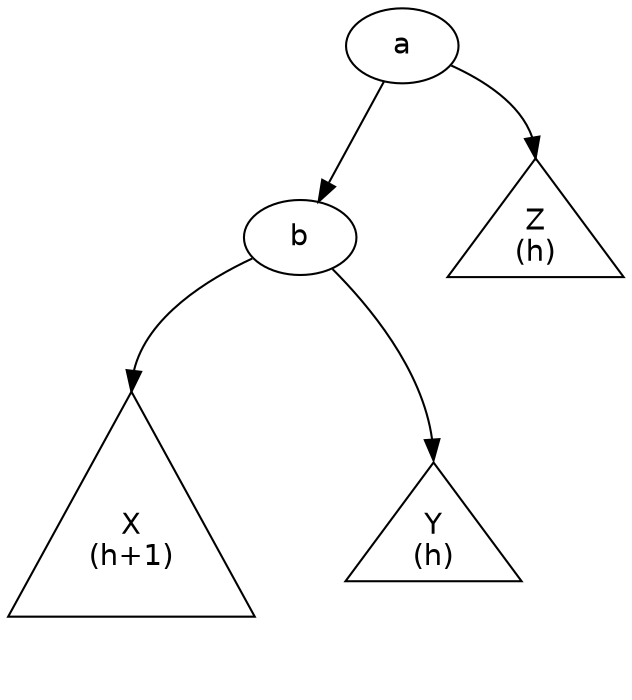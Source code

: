 digraph G {
	graph [fontname = "Helvetica"];
	node [fontname = "Helvetica"];
	edge [fontname = "Helvetica"];

	X [shape=triangle,label="X\n(h+1)",height=2];
	Y [shape=triangle,label="Y\n(h)",height=1];
	Z [shape=triangle,label="Z\n(h)",height=1];

	a -> b;
	ma [label="", width=0.1, style=invis];
	a -> ma [style=invis];
	a -> Z:n;
	{rank=same b -> ma -> Z [style=invis]};

	b -> X:n;
	mb [label="", width=0.1, style=invis];
	b -> mb [style=invis];
	b -> Y:n;
	{rank=same X -> mb -> Y [style=invis]};
}
